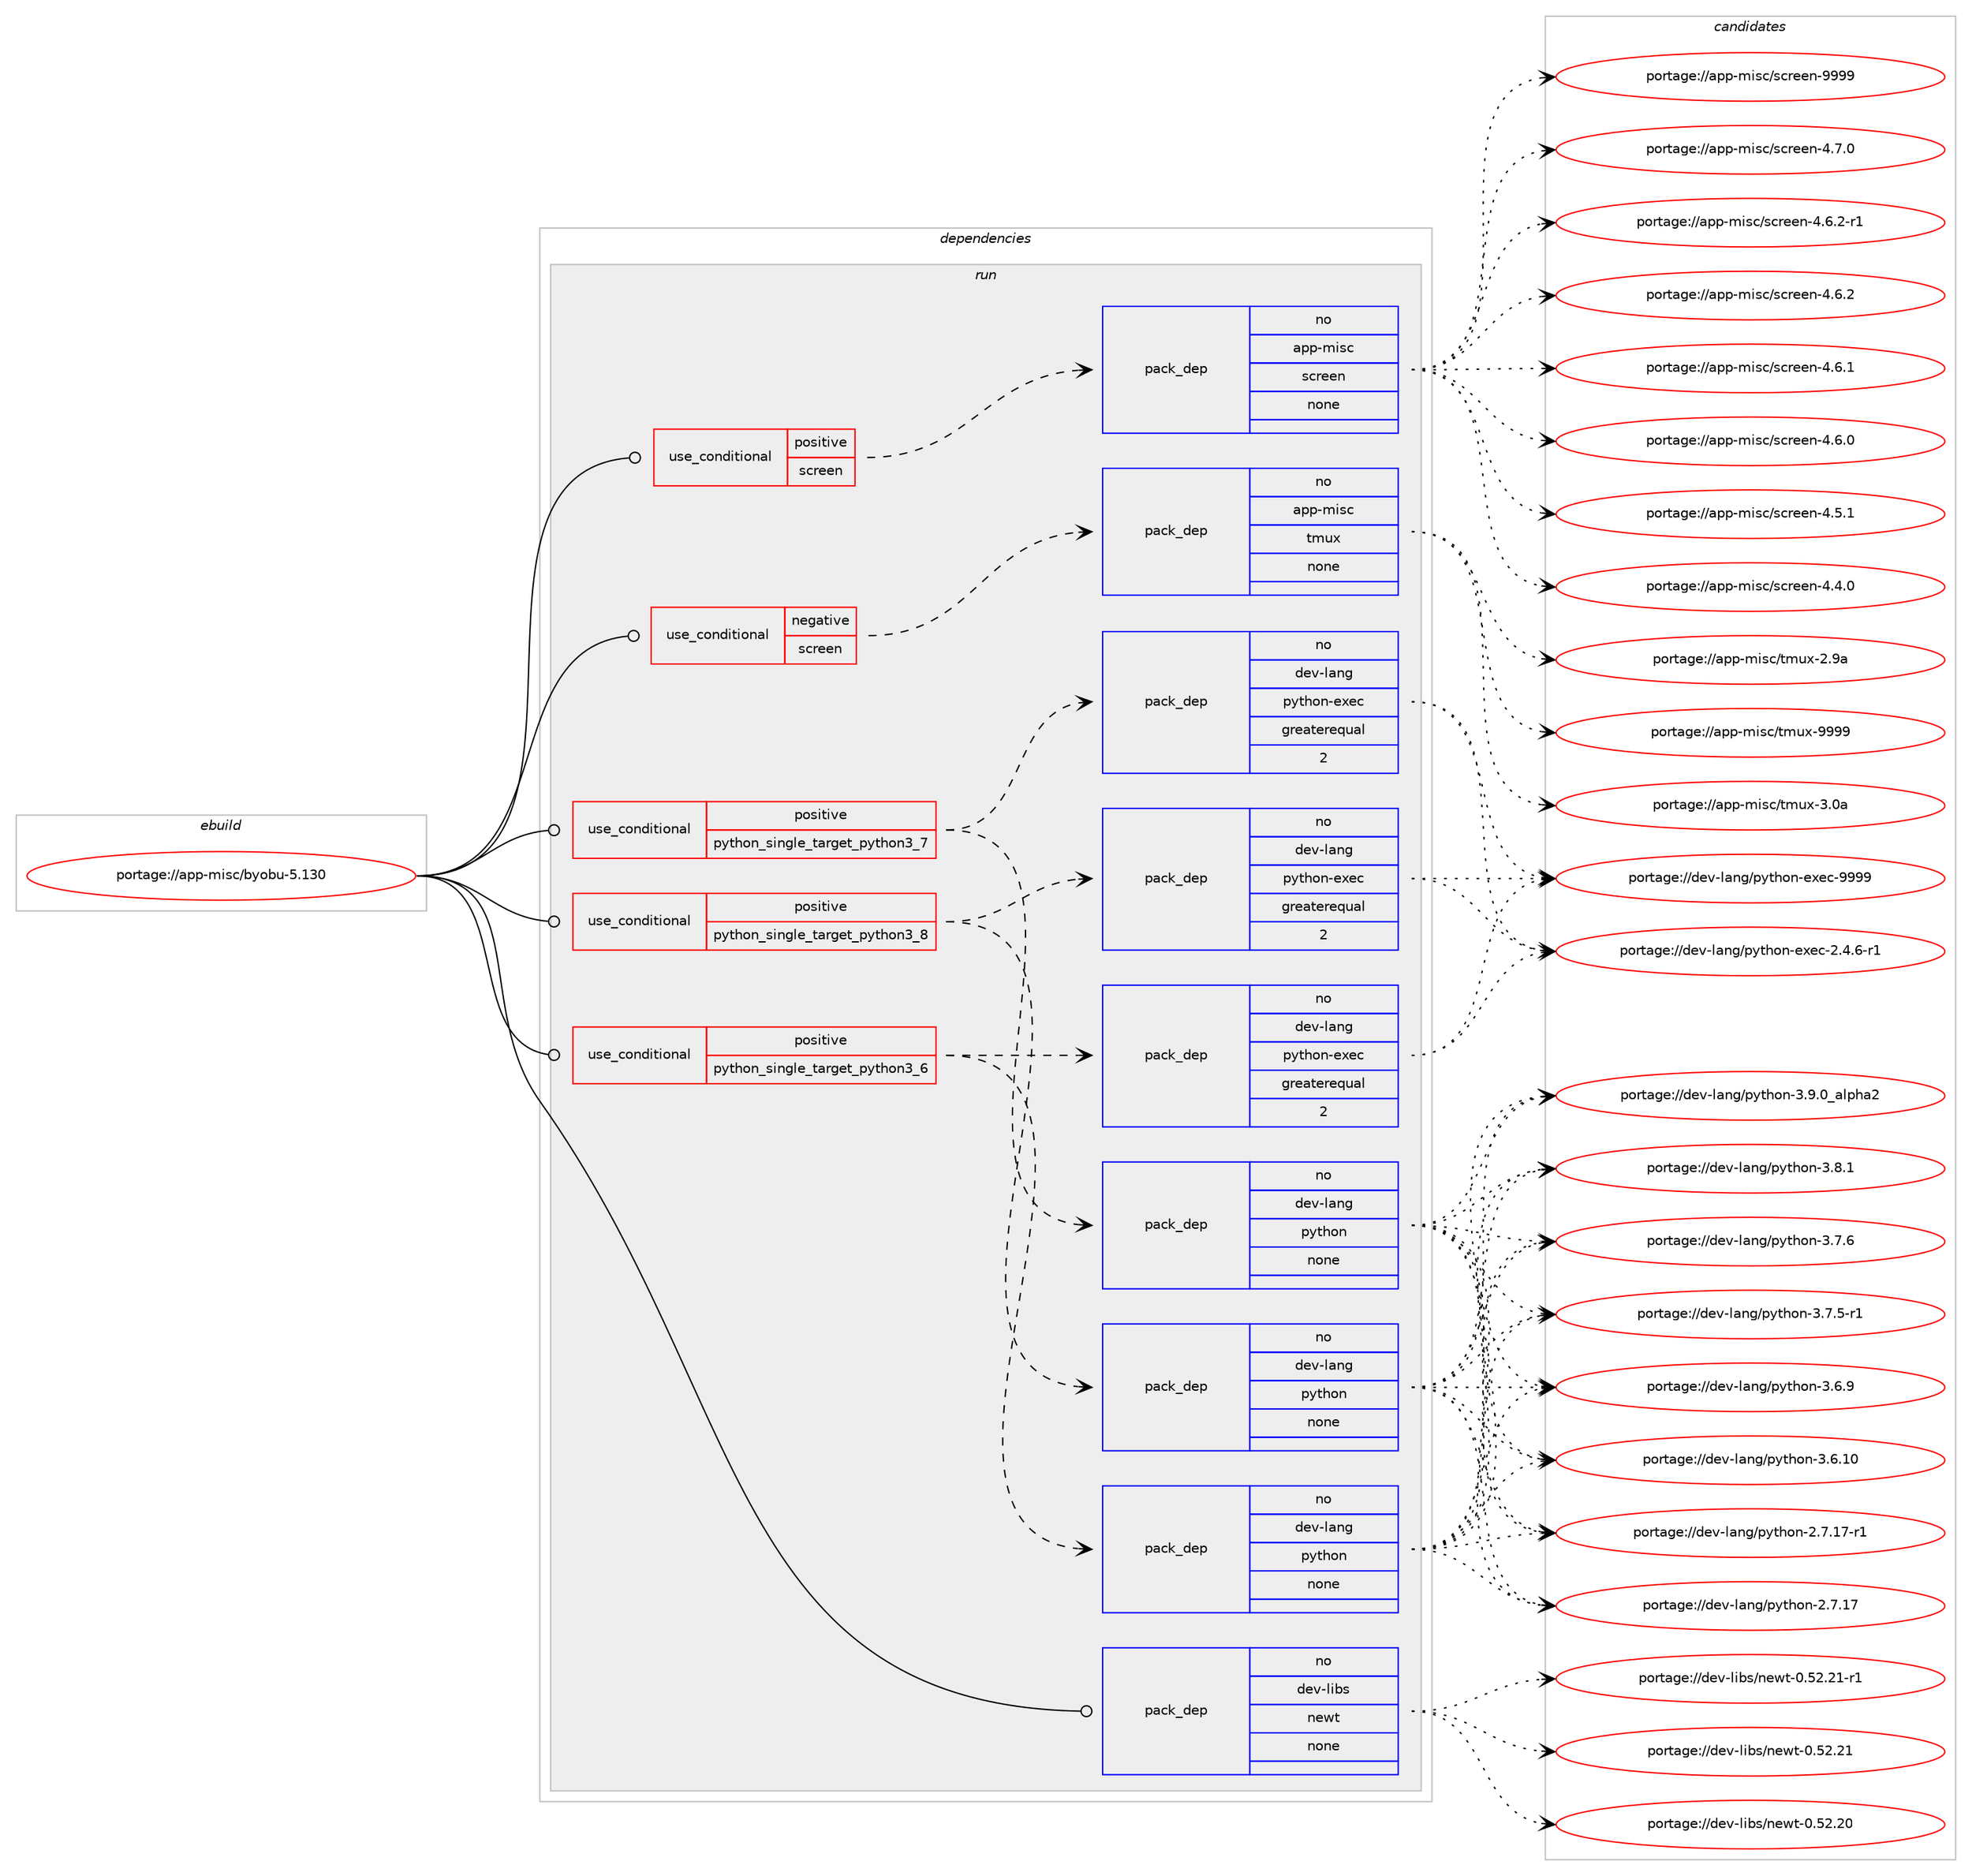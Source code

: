 digraph prolog {

# *************
# Graph options
# *************

newrank=true;
concentrate=true;
compound=true;
graph [rankdir=LR,fontname=Helvetica,fontsize=10,ranksep=1.5];#, ranksep=2.5, nodesep=0.2];
edge  [arrowhead=vee];
node  [fontname=Helvetica,fontsize=10];

# **********
# The ebuild
# **********

subgraph cluster_leftcol {
color=gray;
label=<<i>ebuild</i>>;
id [label="portage://app-misc/byobu-5.130", color=red, width=4, href="../app-misc/byobu-5.130.svg"];
}

# ****************
# The dependencies
# ****************

subgraph cluster_midcol {
color=gray;
label=<<i>dependencies</i>>;
subgraph cluster_compile {
fillcolor="#eeeeee";
style=filled;
label=<<i>compile</i>>;
}
subgraph cluster_compileandrun {
fillcolor="#eeeeee";
style=filled;
label=<<i>compile and run</i>>;
}
subgraph cluster_run {
fillcolor="#eeeeee";
style=filled;
label=<<i>run</i>>;
subgraph cond143651 {
dependency613409 [label=<<TABLE BORDER="0" CELLBORDER="1" CELLSPACING="0" CELLPADDING="4"><TR><TD ROWSPAN="3" CELLPADDING="10">use_conditional</TD></TR><TR><TD>negative</TD></TR><TR><TD>screen</TD></TR></TABLE>>, shape=none, color=red];
subgraph pack461544 {
dependency613410 [label=<<TABLE BORDER="0" CELLBORDER="1" CELLSPACING="0" CELLPADDING="4" WIDTH="220"><TR><TD ROWSPAN="6" CELLPADDING="30">pack_dep</TD></TR><TR><TD WIDTH="110">no</TD></TR><TR><TD>app-misc</TD></TR><TR><TD>tmux</TD></TR><TR><TD>none</TD></TR><TR><TD></TD></TR></TABLE>>, shape=none, color=blue];
}
dependency613409:e -> dependency613410:w [weight=20,style="dashed",arrowhead="vee"];
}
id:e -> dependency613409:w [weight=20,style="solid",arrowhead="odot"];
subgraph cond143652 {
dependency613411 [label=<<TABLE BORDER="0" CELLBORDER="1" CELLSPACING="0" CELLPADDING="4"><TR><TD ROWSPAN="3" CELLPADDING="10">use_conditional</TD></TR><TR><TD>positive</TD></TR><TR><TD>python_single_target_python3_6</TD></TR></TABLE>>, shape=none, color=red];
subgraph pack461545 {
dependency613412 [label=<<TABLE BORDER="0" CELLBORDER="1" CELLSPACING="0" CELLPADDING="4" WIDTH="220"><TR><TD ROWSPAN="6" CELLPADDING="30">pack_dep</TD></TR><TR><TD WIDTH="110">no</TD></TR><TR><TD>dev-lang</TD></TR><TR><TD>python</TD></TR><TR><TD>none</TD></TR><TR><TD></TD></TR></TABLE>>, shape=none, color=blue];
}
dependency613411:e -> dependency613412:w [weight=20,style="dashed",arrowhead="vee"];
subgraph pack461546 {
dependency613413 [label=<<TABLE BORDER="0" CELLBORDER="1" CELLSPACING="0" CELLPADDING="4" WIDTH="220"><TR><TD ROWSPAN="6" CELLPADDING="30">pack_dep</TD></TR><TR><TD WIDTH="110">no</TD></TR><TR><TD>dev-lang</TD></TR><TR><TD>python-exec</TD></TR><TR><TD>greaterequal</TD></TR><TR><TD>2</TD></TR></TABLE>>, shape=none, color=blue];
}
dependency613411:e -> dependency613413:w [weight=20,style="dashed",arrowhead="vee"];
}
id:e -> dependency613411:w [weight=20,style="solid",arrowhead="odot"];
subgraph cond143653 {
dependency613414 [label=<<TABLE BORDER="0" CELLBORDER="1" CELLSPACING="0" CELLPADDING="4"><TR><TD ROWSPAN="3" CELLPADDING="10">use_conditional</TD></TR><TR><TD>positive</TD></TR><TR><TD>python_single_target_python3_7</TD></TR></TABLE>>, shape=none, color=red];
subgraph pack461547 {
dependency613415 [label=<<TABLE BORDER="0" CELLBORDER="1" CELLSPACING="0" CELLPADDING="4" WIDTH="220"><TR><TD ROWSPAN="6" CELLPADDING="30">pack_dep</TD></TR><TR><TD WIDTH="110">no</TD></TR><TR><TD>dev-lang</TD></TR><TR><TD>python</TD></TR><TR><TD>none</TD></TR><TR><TD></TD></TR></TABLE>>, shape=none, color=blue];
}
dependency613414:e -> dependency613415:w [weight=20,style="dashed",arrowhead="vee"];
subgraph pack461548 {
dependency613416 [label=<<TABLE BORDER="0" CELLBORDER="1" CELLSPACING="0" CELLPADDING="4" WIDTH="220"><TR><TD ROWSPAN="6" CELLPADDING="30">pack_dep</TD></TR><TR><TD WIDTH="110">no</TD></TR><TR><TD>dev-lang</TD></TR><TR><TD>python-exec</TD></TR><TR><TD>greaterequal</TD></TR><TR><TD>2</TD></TR></TABLE>>, shape=none, color=blue];
}
dependency613414:e -> dependency613416:w [weight=20,style="dashed",arrowhead="vee"];
}
id:e -> dependency613414:w [weight=20,style="solid",arrowhead="odot"];
subgraph cond143654 {
dependency613417 [label=<<TABLE BORDER="0" CELLBORDER="1" CELLSPACING="0" CELLPADDING="4"><TR><TD ROWSPAN="3" CELLPADDING="10">use_conditional</TD></TR><TR><TD>positive</TD></TR><TR><TD>python_single_target_python3_8</TD></TR></TABLE>>, shape=none, color=red];
subgraph pack461549 {
dependency613418 [label=<<TABLE BORDER="0" CELLBORDER="1" CELLSPACING="0" CELLPADDING="4" WIDTH="220"><TR><TD ROWSPAN="6" CELLPADDING="30">pack_dep</TD></TR><TR><TD WIDTH="110">no</TD></TR><TR><TD>dev-lang</TD></TR><TR><TD>python</TD></TR><TR><TD>none</TD></TR><TR><TD></TD></TR></TABLE>>, shape=none, color=blue];
}
dependency613417:e -> dependency613418:w [weight=20,style="dashed",arrowhead="vee"];
subgraph pack461550 {
dependency613419 [label=<<TABLE BORDER="0" CELLBORDER="1" CELLSPACING="0" CELLPADDING="4" WIDTH="220"><TR><TD ROWSPAN="6" CELLPADDING="30">pack_dep</TD></TR><TR><TD WIDTH="110">no</TD></TR><TR><TD>dev-lang</TD></TR><TR><TD>python-exec</TD></TR><TR><TD>greaterequal</TD></TR><TR><TD>2</TD></TR></TABLE>>, shape=none, color=blue];
}
dependency613417:e -> dependency613419:w [weight=20,style="dashed",arrowhead="vee"];
}
id:e -> dependency613417:w [weight=20,style="solid",arrowhead="odot"];
subgraph cond143655 {
dependency613420 [label=<<TABLE BORDER="0" CELLBORDER="1" CELLSPACING="0" CELLPADDING="4"><TR><TD ROWSPAN="3" CELLPADDING="10">use_conditional</TD></TR><TR><TD>positive</TD></TR><TR><TD>screen</TD></TR></TABLE>>, shape=none, color=red];
subgraph pack461551 {
dependency613421 [label=<<TABLE BORDER="0" CELLBORDER="1" CELLSPACING="0" CELLPADDING="4" WIDTH="220"><TR><TD ROWSPAN="6" CELLPADDING="30">pack_dep</TD></TR><TR><TD WIDTH="110">no</TD></TR><TR><TD>app-misc</TD></TR><TR><TD>screen</TD></TR><TR><TD>none</TD></TR><TR><TD></TD></TR></TABLE>>, shape=none, color=blue];
}
dependency613420:e -> dependency613421:w [weight=20,style="dashed",arrowhead="vee"];
}
id:e -> dependency613420:w [weight=20,style="solid",arrowhead="odot"];
subgraph pack461552 {
dependency613422 [label=<<TABLE BORDER="0" CELLBORDER="1" CELLSPACING="0" CELLPADDING="4" WIDTH="220"><TR><TD ROWSPAN="6" CELLPADDING="30">pack_dep</TD></TR><TR><TD WIDTH="110">no</TD></TR><TR><TD>dev-libs</TD></TR><TR><TD>newt</TD></TR><TR><TD>none</TD></TR><TR><TD></TD></TR></TABLE>>, shape=none, color=blue];
}
id:e -> dependency613422:w [weight=20,style="solid",arrowhead="odot"];
}
}

# **************
# The candidates
# **************

subgraph cluster_choices {
rank=same;
color=gray;
label=<<i>candidates</i>>;

subgraph choice461544 {
color=black;
nodesep=1;
choice971121124510910511599471161091171204557575757 [label="portage://app-misc/tmux-9999", color=red, width=4,href="../app-misc/tmux-9999.svg"];
choice971121124510910511599471161091171204551464897 [label="portage://app-misc/tmux-3.0a", color=red, width=4,href="../app-misc/tmux-3.0a.svg"];
choice971121124510910511599471161091171204550465797 [label="portage://app-misc/tmux-2.9a", color=red, width=4,href="../app-misc/tmux-2.9a.svg"];
dependency613410:e -> choice971121124510910511599471161091171204557575757:w [style=dotted,weight="100"];
dependency613410:e -> choice971121124510910511599471161091171204551464897:w [style=dotted,weight="100"];
dependency613410:e -> choice971121124510910511599471161091171204550465797:w [style=dotted,weight="100"];
}
subgraph choice461545 {
color=black;
nodesep=1;
choice10010111845108971101034711212111610411111045514657464895971081121049750 [label="portage://dev-lang/python-3.9.0_alpha2", color=red, width=4,href="../dev-lang/python-3.9.0_alpha2.svg"];
choice100101118451089711010347112121116104111110455146564649 [label="portage://dev-lang/python-3.8.1", color=red, width=4,href="../dev-lang/python-3.8.1.svg"];
choice100101118451089711010347112121116104111110455146554654 [label="portage://dev-lang/python-3.7.6", color=red, width=4,href="../dev-lang/python-3.7.6.svg"];
choice1001011184510897110103471121211161041111104551465546534511449 [label="portage://dev-lang/python-3.7.5-r1", color=red, width=4,href="../dev-lang/python-3.7.5-r1.svg"];
choice100101118451089711010347112121116104111110455146544657 [label="portage://dev-lang/python-3.6.9", color=red, width=4,href="../dev-lang/python-3.6.9.svg"];
choice10010111845108971101034711212111610411111045514654464948 [label="portage://dev-lang/python-3.6.10", color=red, width=4,href="../dev-lang/python-3.6.10.svg"];
choice100101118451089711010347112121116104111110455046554649554511449 [label="portage://dev-lang/python-2.7.17-r1", color=red, width=4,href="../dev-lang/python-2.7.17-r1.svg"];
choice10010111845108971101034711212111610411111045504655464955 [label="portage://dev-lang/python-2.7.17", color=red, width=4,href="../dev-lang/python-2.7.17.svg"];
dependency613412:e -> choice10010111845108971101034711212111610411111045514657464895971081121049750:w [style=dotted,weight="100"];
dependency613412:e -> choice100101118451089711010347112121116104111110455146564649:w [style=dotted,weight="100"];
dependency613412:e -> choice100101118451089711010347112121116104111110455146554654:w [style=dotted,weight="100"];
dependency613412:e -> choice1001011184510897110103471121211161041111104551465546534511449:w [style=dotted,weight="100"];
dependency613412:e -> choice100101118451089711010347112121116104111110455146544657:w [style=dotted,weight="100"];
dependency613412:e -> choice10010111845108971101034711212111610411111045514654464948:w [style=dotted,weight="100"];
dependency613412:e -> choice100101118451089711010347112121116104111110455046554649554511449:w [style=dotted,weight="100"];
dependency613412:e -> choice10010111845108971101034711212111610411111045504655464955:w [style=dotted,weight="100"];
}
subgraph choice461546 {
color=black;
nodesep=1;
choice10010111845108971101034711212111610411111045101120101994557575757 [label="portage://dev-lang/python-exec-9999", color=red, width=4,href="../dev-lang/python-exec-9999.svg"];
choice10010111845108971101034711212111610411111045101120101994550465246544511449 [label="portage://dev-lang/python-exec-2.4.6-r1", color=red, width=4,href="../dev-lang/python-exec-2.4.6-r1.svg"];
dependency613413:e -> choice10010111845108971101034711212111610411111045101120101994557575757:w [style=dotted,weight="100"];
dependency613413:e -> choice10010111845108971101034711212111610411111045101120101994550465246544511449:w [style=dotted,weight="100"];
}
subgraph choice461547 {
color=black;
nodesep=1;
choice10010111845108971101034711212111610411111045514657464895971081121049750 [label="portage://dev-lang/python-3.9.0_alpha2", color=red, width=4,href="../dev-lang/python-3.9.0_alpha2.svg"];
choice100101118451089711010347112121116104111110455146564649 [label="portage://dev-lang/python-3.8.1", color=red, width=4,href="../dev-lang/python-3.8.1.svg"];
choice100101118451089711010347112121116104111110455146554654 [label="portage://dev-lang/python-3.7.6", color=red, width=4,href="../dev-lang/python-3.7.6.svg"];
choice1001011184510897110103471121211161041111104551465546534511449 [label="portage://dev-lang/python-3.7.5-r1", color=red, width=4,href="../dev-lang/python-3.7.5-r1.svg"];
choice100101118451089711010347112121116104111110455146544657 [label="portage://dev-lang/python-3.6.9", color=red, width=4,href="../dev-lang/python-3.6.9.svg"];
choice10010111845108971101034711212111610411111045514654464948 [label="portage://dev-lang/python-3.6.10", color=red, width=4,href="../dev-lang/python-3.6.10.svg"];
choice100101118451089711010347112121116104111110455046554649554511449 [label="portage://dev-lang/python-2.7.17-r1", color=red, width=4,href="../dev-lang/python-2.7.17-r1.svg"];
choice10010111845108971101034711212111610411111045504655464955 [label="portage://dev-lang/python-2.7.17", color=red, width=4,href="../dev-lang/python-2.7.17.svg"];
dependency613415:e -> choice10010111845108971101034711212111610411111045514657464895971081121049750:w [style=dotted,weight="100"];
dependency613415:e -> choice100101118451089711010347112121116104111110455146564649:w [style=dotted,weight="100"];
dependency613415:e -> choice100101118451089711010347112121116104111110455146554654:w [style=dotted,weight="100"];
dependency613415:e -> choice1001011184510897110103471121211161041111104551465546534511449:w [style=dotted,weight="100"];
dependency613415:e -> choice100101118451089711010347112121116104111110455146544657:w [style=dotted,weight="100"];
dependency613415:e -> choice10010111845108971101034711212111610411111045514654464948:w [style=dotted,weight="100"];
dependency613415:e -> choice100101118451089711010347112121116104111110455046554649554511449:w [style=dotted,weight="100"];
dependency613415:e -> choice10010111845108971101034711212111610411111045504655464955:w [style=dotted,weight="100"];
}
subgraph choice461548 {
color=black;
nodesep=1;
choice10010111845108971101034711212111610411111045101120101994557575757 [label="portage://dev-lang/python-exec-9999", color=red, width=4,href="../dev-lang/python-exec-9999.svg"];
choice10010111845108971101034711212111610411111045101120101994550465246544511449 [label="portage://dev-lang/python-exec-2.4.6-r1", color=red, width=4,href="../dev-lang/python-exec-2.4.6-r1.svg"];
dependency613416:e -> choice10010111845108971101034711212111610411111045101120101994557575757:w [style=dotted,weight="100"];
dependency613416:e -> choice10010111845108971101034711212111610411111045101120101994550465246544511449:w [style=dotted,weight="100"];
}
subgraph choice461549 {
color=black;
nodesep=1;
choice10010111845108971101034711212111610411111045514657464895971081121049750 [label="portage://dev-lang/python-3.9.0_alpha2", color=red, width=4,href="../dev-lang/python-3.9.0_alpha2.svg"];
choice100101118451089711010347112121116104111110455146564649 [label="portage://dev-lang/python-3.8.1", color=red, width=4,href="../dev-lang/python-3.8.1.svg"];
choice100101118451089711010347112121116104111110455146554654 [label="portage://dev-lang/python-3.7.6", color=red, width=4,href="../dev-lang/python-3.7.6.svg"];
choice1001011184510897110103471121211161041111104551465546534511449 [label="portage://dev-lang/python-3.7.5-r1", color=red, width=4,href="../dev-lang/python-3.7.5-r1.svg"];
choice100101118451089711010347112121116104111110455146544657 [label="portage://dev-lang/python-3.6.9", color=red, width=4,href="../dev-lang/python-3.6.9.svg"];
choice10010111845108971101034711212111610411111045514654464948 [label="portage://dev-lang/python-3.6.10", color=red, width=4,href="../dev-lang/python-3.6.10.svg"];
choice100101118451089711010347112121116104111110455046554649554511449 [label="portage://dev-lang/python-2.7.17-r1", color=red, width=4,href="../dev-lang/python-2.7.17-r1.svg"];
choice10010111845108971101034711212111610411111045504655464955 [label="portage://dev-lang/python-2.7.17", color=red, width=4,href="../dev-lang/python-2.7.17.svg"];
dependency613418:e -> choice10010111845108971101034711212111610411111045514657464895971081121049750:w [style=dotted,weight="100"];
dependency613418:e -> choice100101118451089711010347112121116104111110455146564649:w [style=dotted,weight="100"];
dependency613418:e -> choice100101118451089711010347112121116104111110455146554654:w [style=dotted,weight="100"];
dependency613418:e -> choice1001011184510897110103471121211161041111104551465546534511449:w [style=dotted,weight="100"];
dependency613418:e -> choice100101118451089711010347112121116104111110455146544657:w [style=dotted,weight="100"];
dependency613418:e -> choice10010111845108971101034711212111610411111045514654464948:w [style=dotted,weight="100"];
dependency613418:e -> choice100101118451089711010347112121116104111110455046554649554511449:w [style=dotted,weight="100"];
dependency613418:e -> choice10010111845108971101034711212111610411111045504655464955:w [style=dotted,weight="100"];
}
subgraph choice461550 {
color=black;
nodesep=1;
choice10010111845108971101034711212111610411111045101120101994557575757 [label="portage://dev-lang/python-exec-9999", color=red, width=4,href="../dev-lang/python-exec-9999.svg"];
choice10010111845108971101034711212111610411111045101120101994550465246544511449 [label="portage://dev-lang/python-exec-2.4.6-r1", color=red, width=4,href="../dev-lang/python-exec-2.4.6-r1.svg"];
dependency613419:e -> choice10010111845108971101034711212111610411111045101120101994557575757:w [style=dotted,weight="100"];
dependency613419:e -> choice10010111845108971101034711212111610411111045101120101994550465246544511449:w [style=dotted,weight="100"];
}
subgraph choice461551 {
color=black;
nodesep=1;
choice97112112451091051159947115991141011011104557575757 [label="portage://app-misc/screen-9999", color=red, width=4,href="../app-misc/screen-9999.svg"];
choice9711211245109105115994711599114101101110455246554648 [label="portage://app-misc/screen-4.7.0", color=red, width=4,href="../app-misc/screen-4.7.0.svg"];
choice97112112451091051159947115991141011011104552465446504511449 [label="portage://app-misc/screen-4.6.2-r1", color=red, width=4,href="../app-misc/screen-4.6.2-r1.svg"];
choice9711211245109105115994711599114101101110455246544650 [label="portage://app-misc/screen-4.6.2", color=red, width=4,href="../app-misc/screen-4.6.2.svg"];
choice9711211245109105115994711599114101101110455246544649 [label="portage://app-misc/screen-4.6.1", color=red, width=4,href="../app-misc/screen-4.6.1.svg"];
choice9711211245109105115994711599114101101110455246544648 [label="portage://app-misc/screen-4.6.0", color=red, width=4,href="../app-misc/screen-4.6.0.svg"];
choice9711211245109105115994711599114101101110455246534649 [label="portage://app-misc/screen-4.5.1", color=red, width=4,href="../app-misc/screen-4.5.1.svg"];
choice9711211245109105115994711599114101101110455246524648 [label="portage://app-misc/screen-4.4.0", color=red, width=4,href="../app-misc/screen-4.4.0.svg"];
dependency613421:e -> choice97112112451091051159947115991141011011104557575757:w [style=dotted,weight="100"];
dependency613421:e -> choice9711211245109105115994711599114101101110455246554648:w [style=dotted,weight="100"];
dependency613421:e -> choice97112112451091051159947115991141011011104552465446504511449:w [style=dotted,weight="100"];
dependency613421:e -> choice9711211245109105115994711599114101101110455246544650:w [style=dotted,weight="100"];
dependency613421:e -> choice9711211245109105115994711599114101101110455246544649:w [style=dotted,weight="100"];
dependency613421:e -> choice9711211245109105115994711599114101101110455246544648:w [style=dotted,weight="100"];
dependency613421:e -> choice9711211245109105115994711599114101101110455246534649:w [style=dotted,weight="100"];
dependency613421:e -> choice9711211245109105115994711599114101101110455246524648:w [style=dotted,weight="100"];
}
subgraph choice461552 {
color=black;
nodesep=1;
choice10010111845108105981154711010111911645484653504650494511449 [label="portage://dev-libs/newt-0.52.21-r1", color=red, width=4,href="../dev-libs/newt-0.52.21-r1.svg"];
choice1001011184510810598115471101011191164548465350465049 [label="portage://dev-libs/newt-0.52.21", color=red, width=4,href="../dev-libs/newt-0.52.21.svg"];
choice1001011184510810598115471101011191164548465350465048 [label="portage://dev-libs/newt-0.52.20", color=red, width=4,href="../dev-libs/newt-0.52.20.svg"];
dependency613422:e -> choice10010111845108105981154711010111911645484653504650494511449:w [style=dotted,weight="100"];
dependency613422:e -> choice1001011184510810598115471101011191164548465350465049:w [style=dotted,weight="100"];
dependency613422:e -> choice1001011184510810598115471101011191164548465350465048:w [style=dotted,weight="100"];
}
}

}
